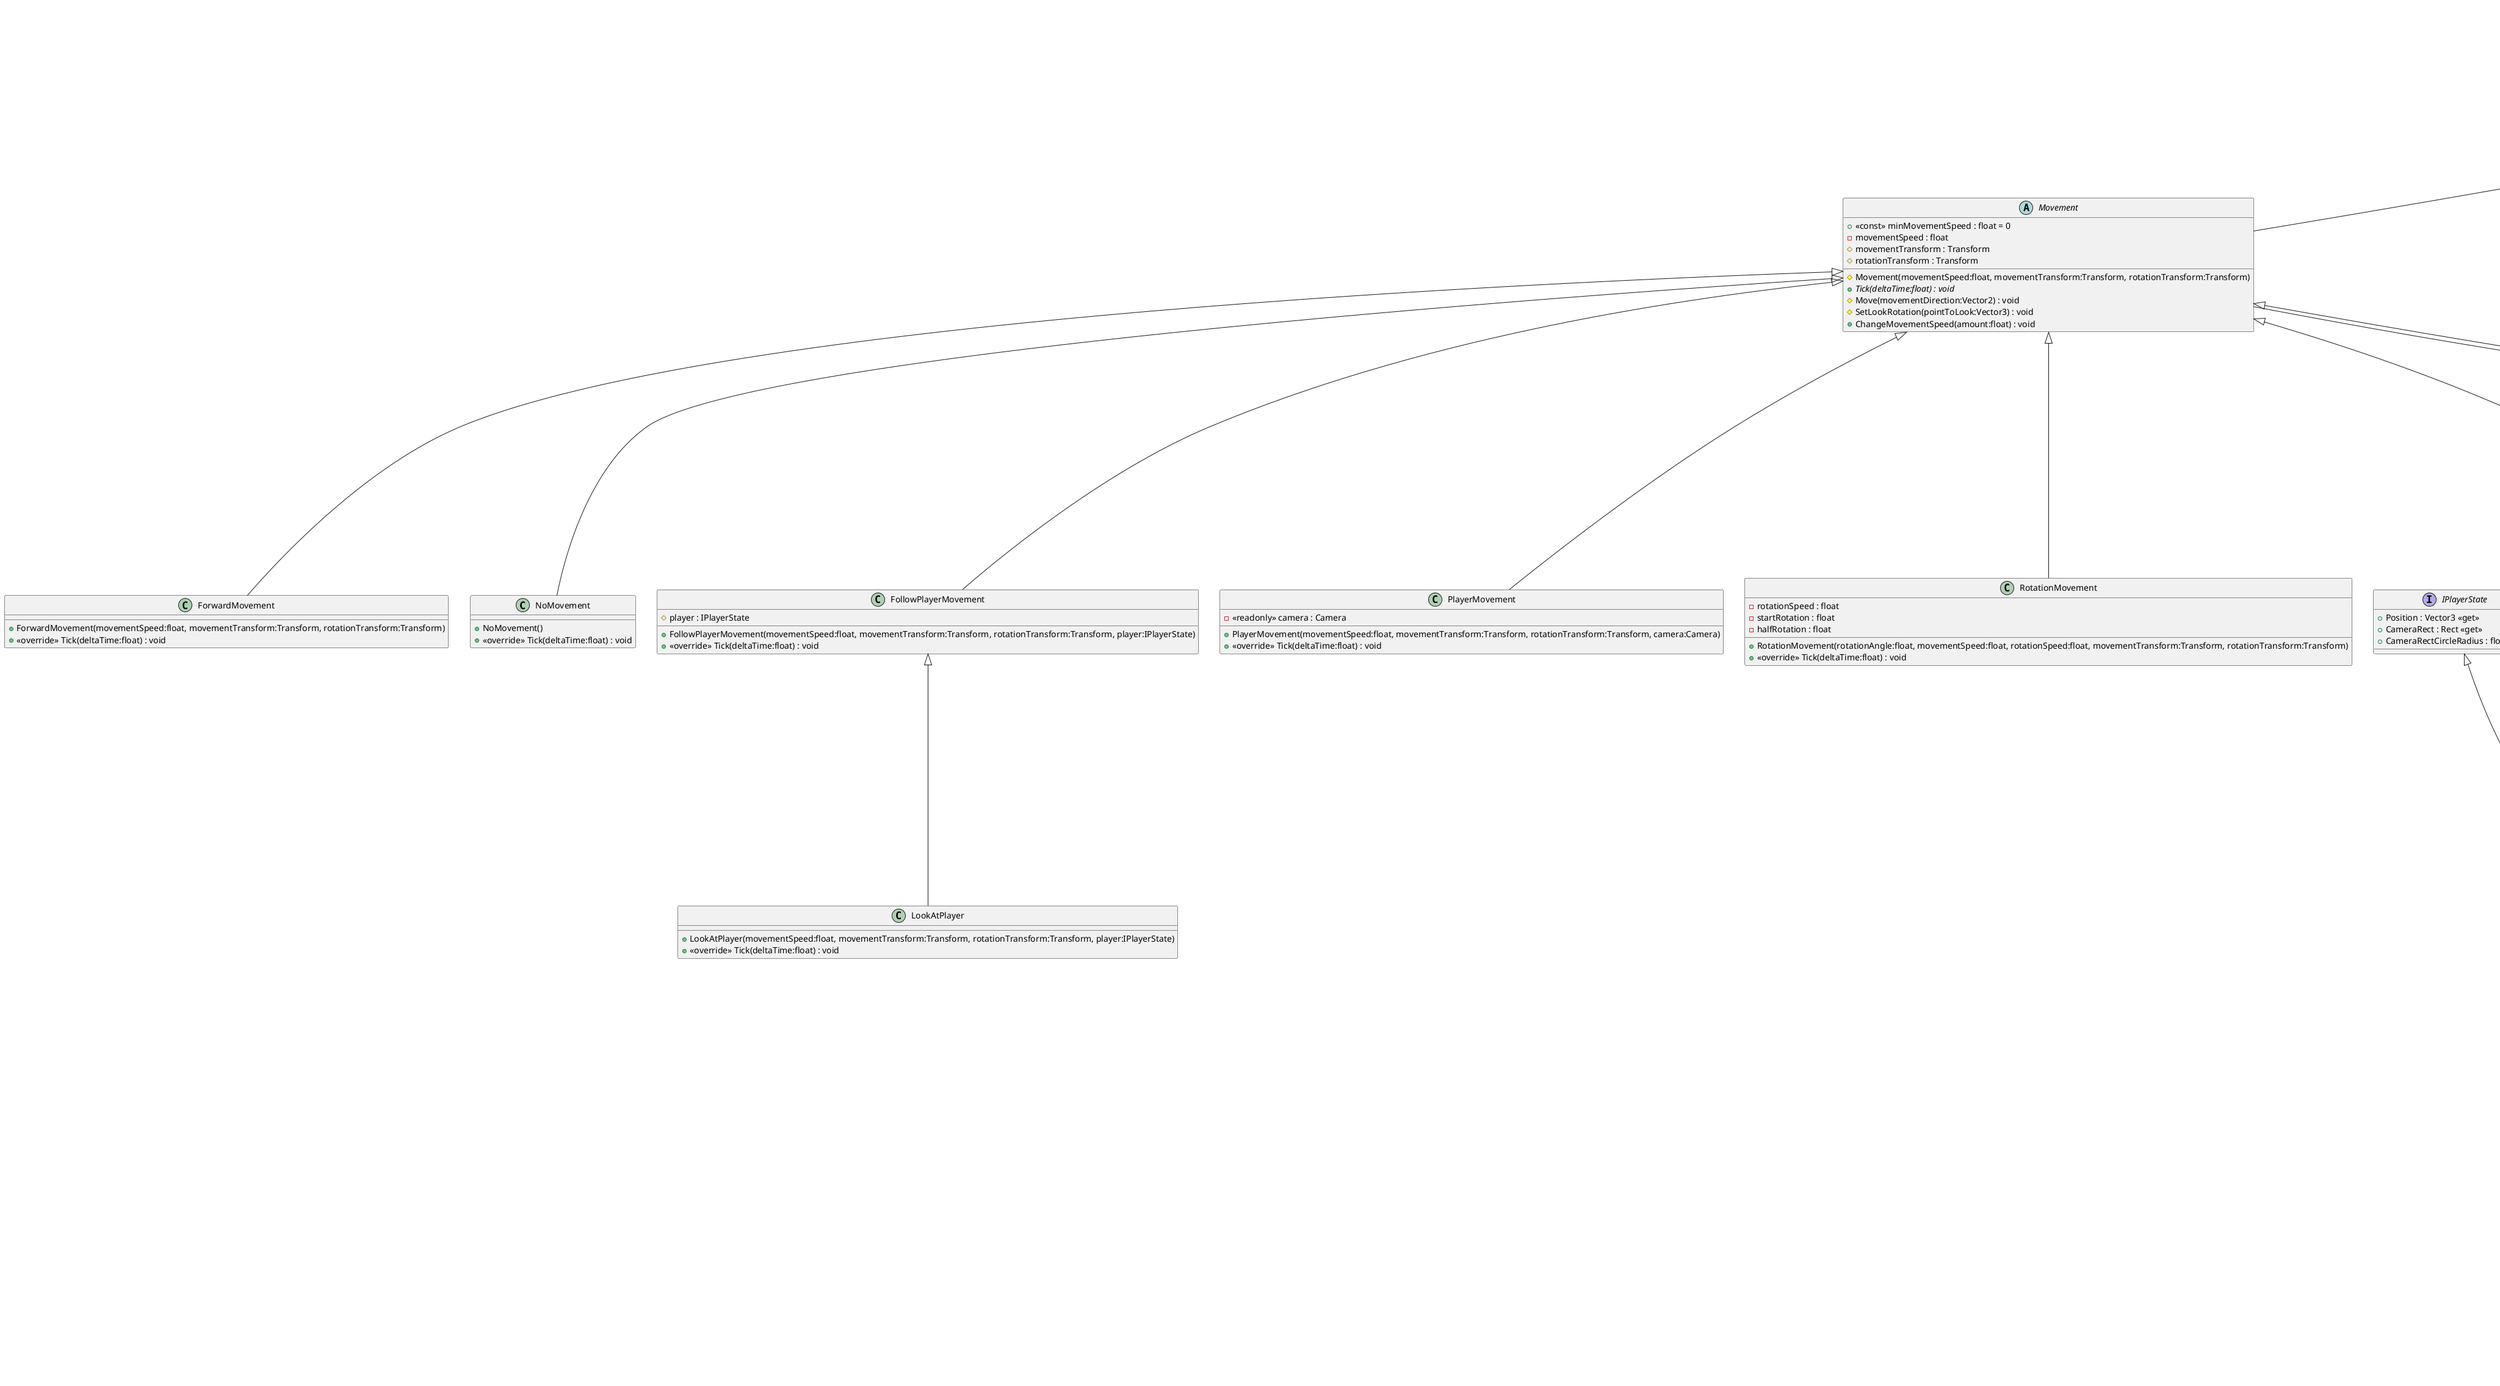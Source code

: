 @startuml
interface IAgeChangeable {
    + ChangeAge(age:AgeType) : void
}
abstract class Debuff {
    + value : float
    + {abstract} ApplyDebuff(entity:Entity) : void
}
class SlowdownDebuff {
    + <<override>> ApplyDebuff(entity:Entity) : void
}
class GravityDebuff {
    + <<override>> <<async>> ApplyDebuff(entity:Entity) : void
}
class DamageDebuff {
    + <<override>> ApplyDebuff(entity:Entity) : void
}
class StunDebuff {
    + <<override>> ApplyDebuff(entity:Entity) : void
}
Debuff <|-- SlowdownDebuff
Debuff <|-- GravityDebuff
Debuff <|-- DamageDebuff
Debuff <|-- StunDebuff
class Boss {
    + healthBar : HealthBar
    + <<override>> Initialise(player:IPlayerState) : void
    # <<override>> InitialiseComponents() : void
}
Enemy <|-- Boss
class Enemy {
    # <<override>> InitialiseComponents() : void
    # <<override>> Update() : void
    + <<override>> ColliderTouched(touchedGameObject:GameObject) : void
    + <<override>> PerformHit(attackedEntity:Entity) : void
}
Entity <|-- Enemy
abstract class Entity {
    +  <<event>> EntityKilled : Action<Entity> 
    + shouldKillOnFarFromPlayer : bool = true
    + distanceToBeKilled : float = 10
    + baseHealth : float
    + baseHealthChange : float
    + baseLevel : int
    + baseMovementSpeed : float
    + baseAttackDamage : float
    + attacksList : List<Attack>
    + ageViews : List<Sprite>
    + Health : Health
    + Movement : Movement
    + Attacker : Attacker
    + Inventory : Inventory
    + <<new>> renderer : SpriteRenderer
    # Player : IPlayerState
    - tickables : List<ITickable>
    - isInvisible : bool
    + <<virtual>> Initialise(player:IPlayerState) : void
    # <<virtual>> InitialiseComponents() : void
    # UpdateTickables() : void
    # <<virtual>> Update() : void
    + Activate() : void
    + Deactivate() : void
    - OnCollisionEnter2D(col:Collision2D) : void
    - OnTriggerEnter2D(col:Collider2D) : void
    + <<virtual>> ColliderTouched(touchedGameObject:GameObject) : void
    - OnBecameInvisible() : void
    - OnBecameVisible() : void
    + {abstract} PerformHit(attackedEntity:Entity) : void
    + <<virtual>> ChangeAge(age:AgeType) : void
}
MonoBehaviour <|-- Entity
IAttackable <|-- Entity
IAgeChangeable <|-- Entity
class Player {
    + playerHealthBar : HealthBar
    + playerModel : Transform
    + levelUpScreen : LevelUpScreen
    + Position : Vector3 <<get>>
    + CameraRect : Rect <<get>>
    - mainCamera : Camera
    + <<override>> Initialise(player:IPlayerState) : void
    # <<override>> InitialiseComponents() : void
    - OnLevelUp() : void
    + <<override>> PerformHit(attackedEntity:Entity) : void
    + <<override>> ChangeAge(age:AgeType) : void
}
Entity <|-- Player
IPlayerState <|-- Player
class Artefact {
    + type : ArtefactType
    + <<override>> Initialise(player:IPlayerState) : void
    + <<override>> CollectItem(inventory:Inventory) : void
}
Collectible <|-- Artefact
abstract class Collectible {
    + spawnPriority : int
    + <<override>> PerformHit(attackedEntity:Entity) : void
    + {abstract} CollectItem(inventory:Inventory) : void
}
Entity <|-- Collectible
class ExperienceOrb {
    + experienceAmount : int = 3
    + <<override>> CollectItem(inventory:Inventory) : void
}
Collectible <|-- ExperienceOrb
class Attacker {
    + availibleAttacks : Dictionary<string, Attack>
    - attacksList : List<Attack>
    - baseAttackDamage : float
    - player : IPlayerState
    - attackerTransform : Transform
    - artefacts : HashSet<ArtefactType>
    + BaseAttackDamage : float <<get>>
    - age : AgeType
    + Attacker(attacksList:List<Attack>, activeAttacks:List<Attack>, baseAttackDamage:float, attackerTransform:Transform, artefacts:HashSet<ArtefactType>, player:IPlayerState)
    + Tick(deltaTime:float) : void
    + AddAttack(attackName:string) : void
    + ChangeAge(age:AgeType) : void
    - UpdateAvailibleAttacks() : void
}
ITickable <|-- Attacker
IAgeChangeable <|-- Attacker
Attacker --|> Entity
Inventory --|> Entity
Health --|> Entity
Movement --|> Entity
class Health {
    + <<const>> MinHealth : float = 0
    +  <<event>> Healed : Action<float> 
    +  <<event>> Damaged : Action<float> 
    +  <<event>> HealthChangerChanged : Action<float> 
    +  <<event>> HealthReachedMin : Action 
    +  <<event>> HealthReachedMax : Action 
    + CurrentHealth : float <<get>>
    + CurrentHealthChanger : float <<get>>
    + MaxHealth : float <<get>>
    - currentHealth : float
    - currentHealthChanger : float
    - <<readonly>> maxHealth : float
    - <<readonly>> initialHealthChanger : float
    - isInvincible : bool
    + Health(maxHealth:float, healthChanger:float)
    + Tick(deltaTime:float) : void
    + ChangeHealth(amount:float) : void
    + AddHealthChanger(changeAmount:float) : void
    + Reset() : void
}
ITickable <|-- Health
IHealth <|-- Health
class Inventory {
    - level : int
    - experienceLeftToNextLevel : int
    + artefacts : HashSet<ArtefactType>
    +  <<event>> artefactCollected : Action<ArtefactType> 
    +  <<event>> levelIncreased : Action 
    + Inventory(level:int)
    + Level : int <<get>>
    + CollectArtefact(artefactType:ArtefactType) : void
    + AddExperience(experienceAmount:int) : void
    + SubtractExperience(experienceAmount:int) : void
    - GetTotalExperienceInLevel(level:int) : int
    - GetExperienceToNextLevel(currentLevel:int) : int
}
interface IAttackable {
    + PerformHit(attackedEntity:Entity) : void
}
interface IPlayerState {
    + Position : Vector3 <<get>>
    + CameraRect : Rect <<get>>
    + CameraRectCircleRadius : float <<get>>
}
class AirStrikeProjectile {
    + timeToFall : float
    + startOffset : Vector3
    + startScale : Vector3
    # <<override>> KillOnTime() : void
    # <<override>> InitialiseComponents() : void
}
AoEDebuffProjectile <|-- AirStrikeProjectile
class AoEDebuffProjectile {
    + debuffsList : List<DebuffS>
    - debuffs : List<Debuff>
    + <<override>> Explode(enemy:Enemy) : void
}
AoEProjectile <|-- AoEDebuffProjectile
class AoEProjectile {
    + explosionRadius : float
    + explosionDamageMultiplier : float = 0.1f
    + explosionPrefab : GameObject
    + explosionTime : float = 0.5f
    - OnDestroy() : void
    + <<virtual>> Explode(enemy:Enemy) : void
}
Projectile <|-- AoEProjectile
class AutoProjectile {
    - target : Entity
    + <<override>> Initialise(player:IPlayerState) : void
    # <<override>> KillOnTime() : void
    - Destroy() : void
    - OnTargetKilled(_:Entity) : void
    # <<override>> InitialiseComponents() : void
}
AoEDebuffProjectile <|-- AutoProjectile
class Fire {
    + rotationSpeed : float
    + rotationAngle : float
    + cyclesCount : float = 1
    # <<override>> InitialiseComponents() : void
    + <<override>> PerformHit(attackedEntity:Entity) : void
}
Entity <|-- Fire
class FireEruption {
    - maxScale : Vector3
    - deltaScale : Vector3
    + minScale : Vector3
    # <<override>> InitialiseComponents() : void
    # <<override>> Update() : void
}
Fire <|-- FireEruption
class MegaProjectile {
    # <<override>> KillOnTime() : void
    # <<override>> InitialiseComponents() : void
}
AoEDebuffProjectile <|-- MegaProjectile
class Projectile {
    + <<override>> Initialise(player:IPlayerState) : void
    # <<virtual>> KillOnTime() : void
    # <<override>> InitialiseComponents() : void
    + <<override>> PerformHit(attackedEntity:Entity) : void
}
Entity <|-- Projectile
abstract class Attack {
    + AttackTiers : List<AttackTierConfig>
    + attackSettings : AttackTierConfig
    # attackerTransform : Transform
    # player : IPlayerState
    # AttackMultiplier : float
    # AttackPrefab : Entity
    - cooldown : float
    - timePerformed : float
    - timeElapsed : float
    + currentAttackTier : int
    + <<virtual>> Initialize(attackerTransform:Transform, player:IPlayerState) : void
    + IncreaseAttackTier() : void
    + ChangeAttackTier(attackTier:int) : void
    + {abstract} PerformAttack(deltaTime:float, baseDamage:float) : void
    # <<virtual>> InitialiseBullet(bullet:Entity, baseDamage:float) : void
    # Cooldown(deltaTime:float) : bool
}
MonoBehaviour <|-- Attack
class FireCircleProjectile {
    - bullets : List<Entity>
    + <<override>> PerformAttack(deltaTime:float, baseDamage:float) : void
}
Attack <|-- FireCircleProjectile
class FireEnemyProjectile {
    + <<override>> PerformAttack(deltaTime:float, baseDamage:float) : void
}
Attack <|-- FireEnemyProjectile
class FireForwardProjectile {
    + <<override>> PerformAttack(deltaTime:float, baseDamage:float) : void
}
class AoEProjectile {
}
Attack <|-- FireForwardProjectile
Projectile <|-- AoEProjectile
class PartPlayerProjectile {
    - playerMock : GameObject
    - Awake() : void
    - Update() : void
    + <<override>> PerformAttack(deltaTime:float, baseDamage:float) : void
}
Attack <|-- PartPlayerProjectile
interface IHealth {
    + CurrentHealth : float <<get>>
    + CurrentHealthChanger : float <<get>>
    + MaxHealth : float <<get>>
    + <<const>> MinHealth : float = 0
    +  <<event>> Healed : Action<float> 
    +  <<event>> Damaged : Action<float> 
}
interface ITickable {
    + Tick(deltaTime:float) : void
}
class AirAttackMovement {
    - <<readonly>> targetPosition : Vector3
    + timeToFall : float
    - scaleSpeed : Vector3
    + AirAttackMovement(timeToFall:float, startOffset:Vector3, startScale:Vector3, movementTransform:Transform, rotationTransform:Transform)
    + <<override>> Tick(deltaTime:float) : void
}
Movement <|-- AirAttackMovement
class FollowPlayerMovement {
    # player : IPlayerState
    + FollowPlayerMovement(movementSpeed:float, movementTransform:Transform, rotationTransform:Transform, player:IPlayerState)
    + <<override>> Tick(deltaTime:float) : void
}
Movement <|-- FollowPlayerMovement
class FollowTargetMovement {
    - target : Transform
    + FollowTargetMovement(target:Transform, baseMovementSpeed:float, transform:Transform, rotateTransform:Transform)
    + <<override>> Tick(deltaTime:float) : void
}
Movement <|-- FollowTargetMovement
class ForwardMovement {
    + ForwardMovement(movementSpeed:float, movementTransform:Transform, rotationTransform:Transform)
    + <<override>> Tick(deltaTime:float) : void
}
Movement <|-- ForwardMovement
class LookAtPlayer {
    + LookAtPlayer(movementSpeed:float, movementTransform:Transform, rotationTransform:Transform, player:IPlayerState)
    + <<override>> Tick(deltaTime:float) : void
}
FollowPlayerMovement <|-- LookAtPlayer
abstract class Movement {
    + <<const>> minMovementSpeed : float = 0
    - movementSpeed : float
    # movementTransform : Transform
    # rotationTransform : Transform
    # Movement(movementSpeed:float, movementTransform:Transform, rotationTransform:Transform)
    + {abstract} Tick(deltaTime:float) : void
    # Move(movementDirection:Vector2) : void
    # SetLookRotation(pointToLook:Vector3) : void
    + ChangeMovementSpeed(amount:float) : void
}
ITickable <|-- Movement
class NoMovement {
    + NoMovement()
    + <<override>> Tick(deltaTime:float) : void
}
Movement <|-- NoMovement
class PlayerMovement {
    - <<readonly>> camera : Camera
    + PlayerMovement(movementSpeed:float, movementTransform:Transform, rotationTransform:Transform, camera:Camera)
    + <<override>> Tick(deltaTime:float) : void
}
Movement <|-- PlayerMovement
class RotationMovement {
    - rotationSpeed : float
    - startRotation : float
    - halfRotation : float
    + RotationMovement(rotationAngle:float, movementSpeed:float, rotationSpeed:float, movementTransform:Transform, rotationTransform:Transform)
    + <<override>> Tick(deltaTime:float) : void
}
Movement <|-- RotationMovement
@enduml
